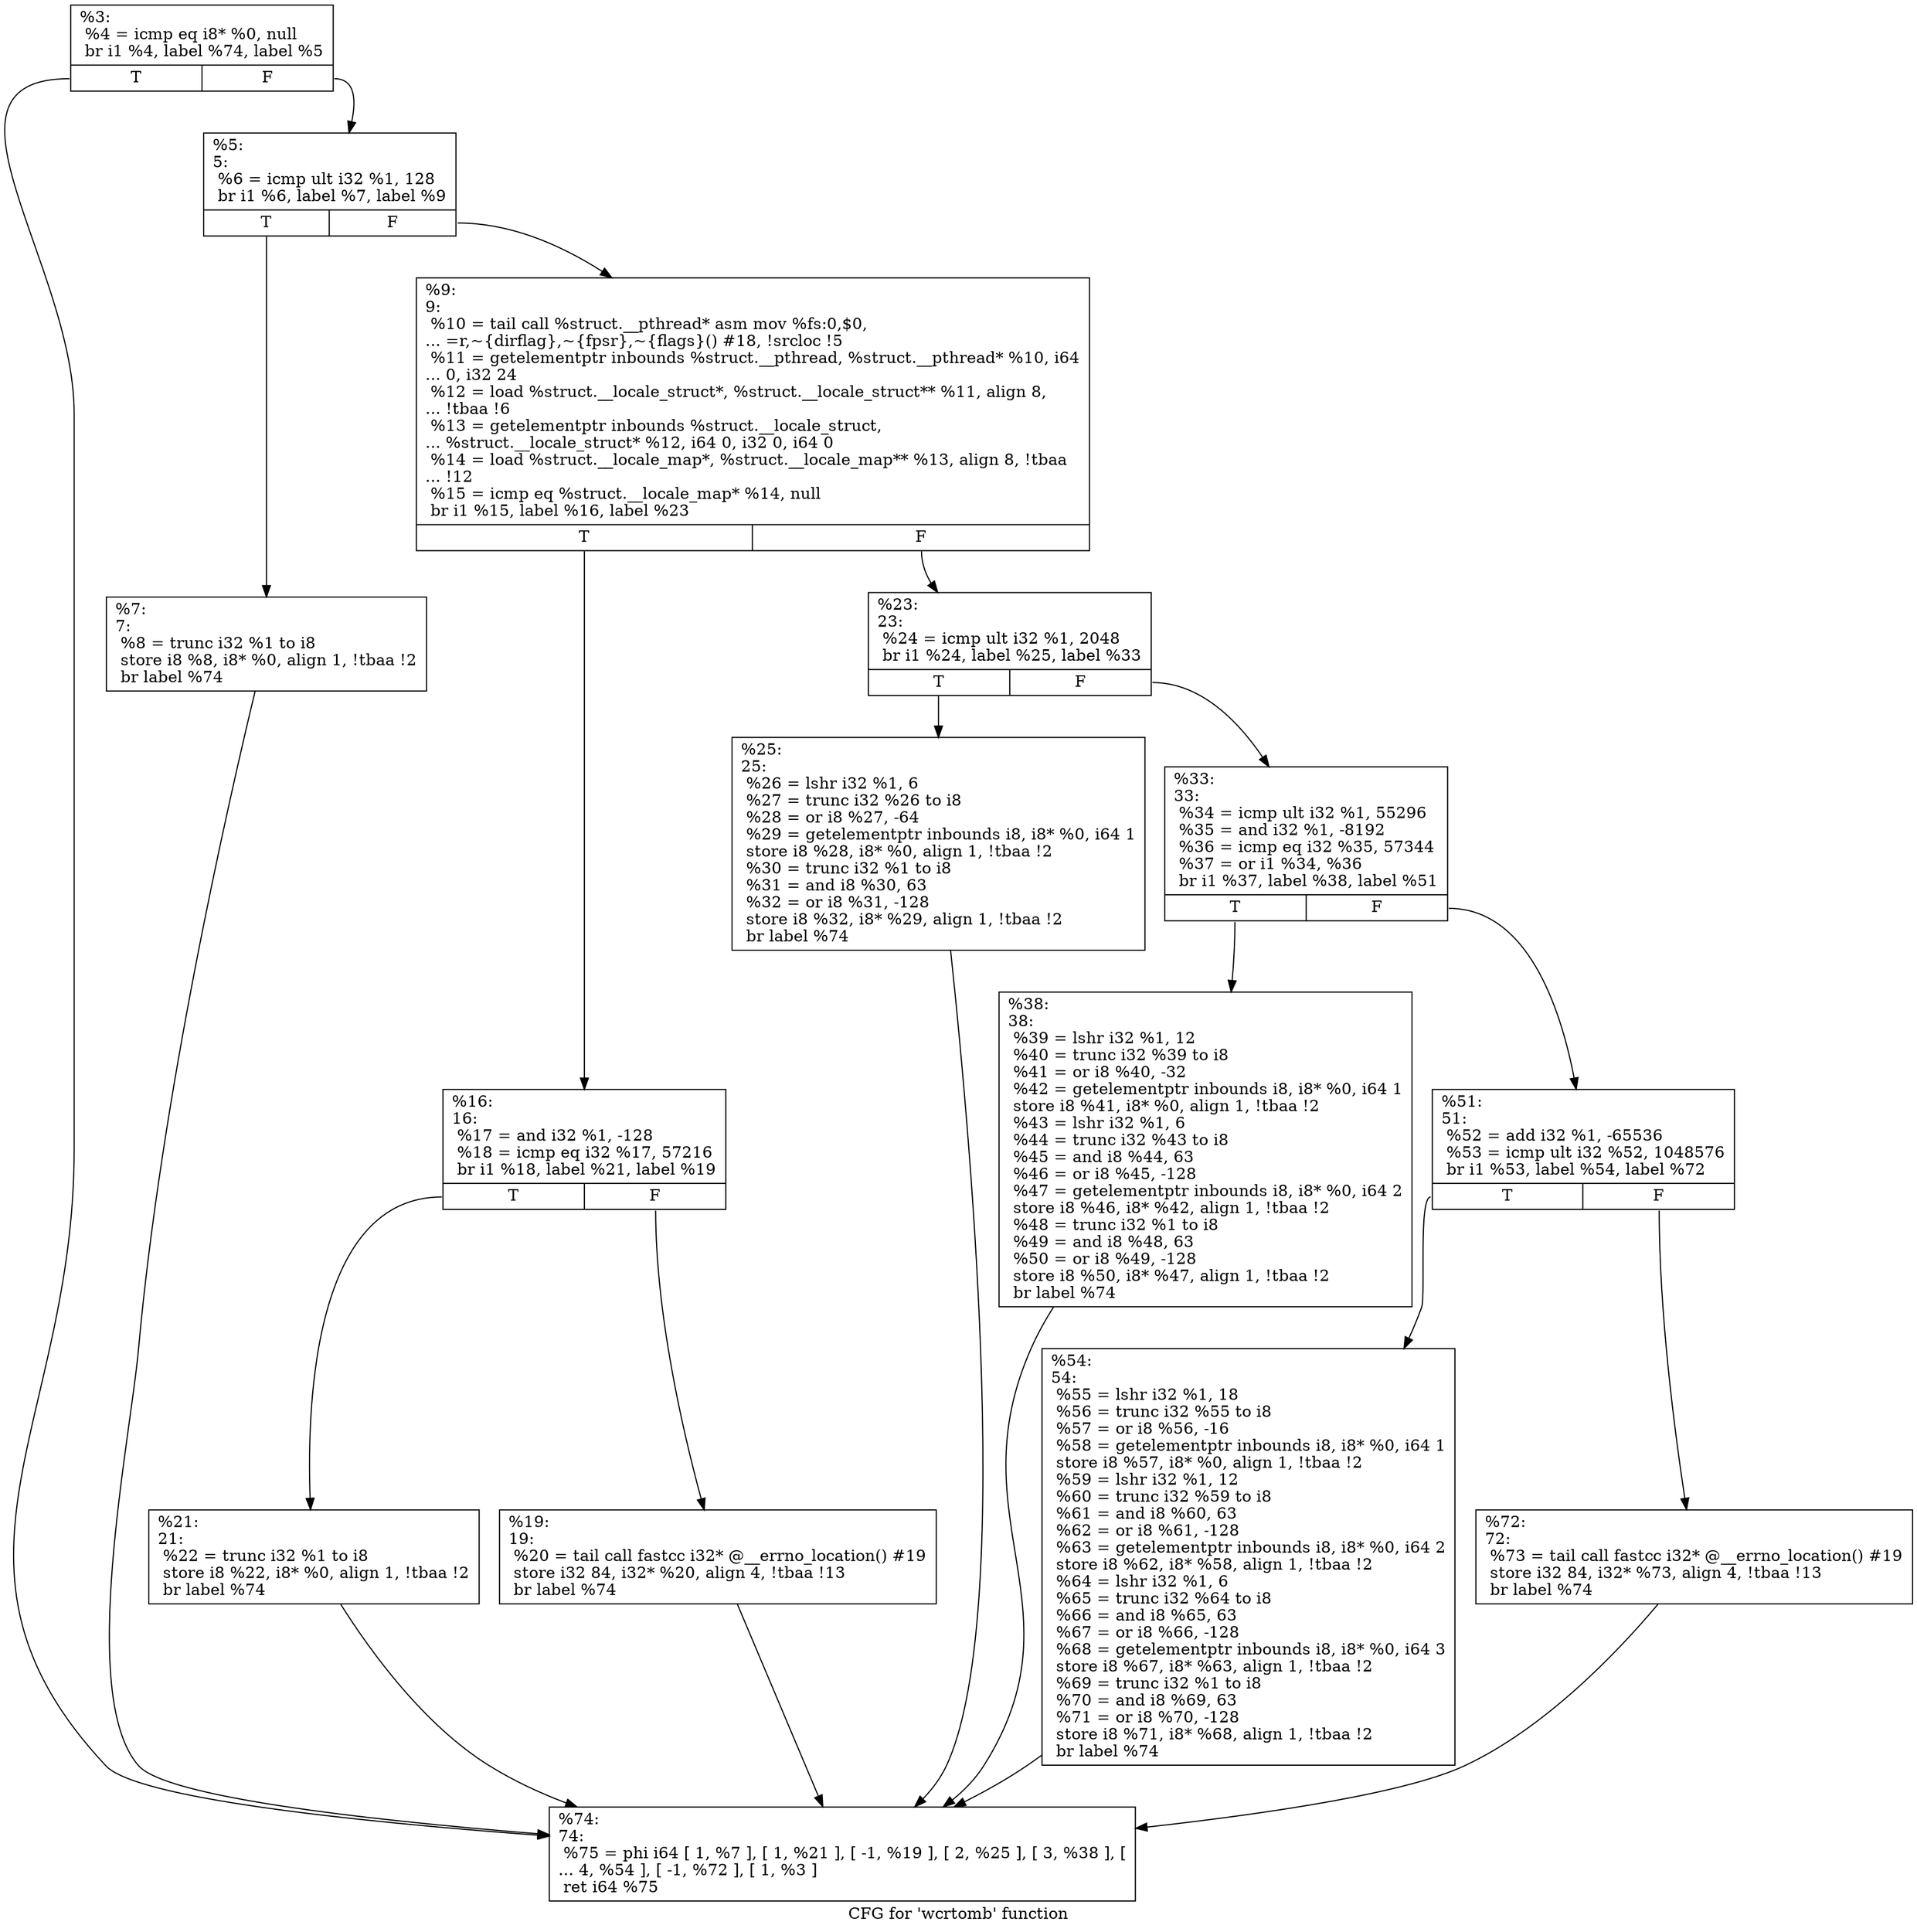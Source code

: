 digraph "CFG for 'wcrtomb' function" {
	label="CFG for 'wcrtomb' function";

	Node0x20717c0 [shape=record,label="{%3:\l  %4 = icmp eq i8* %0, null\l  br i1 %4, label %74, label %5\l|{<s0>T|<s1>F}}"];
	Node0x20717c0:s0 -> Node0x2071d20;
	Node0x20717c0:s1 -> Node0x2071910;
	Node0x2071910 [shape=record,label="{%5:\l5:                                                \l  %6 = icmp ult i32 %1, 128\l  br i1 %6, label %7, label %9\l|{<s0>T|<s1>F}}"];
	Node0x2071910:s0 -> Node0x2071960;
	Node0x2071910:s1 -> Node0x20719b0;
	Node0x2071960 [shape=record,label="{%7:\l7:                                                \l  %8 = trunc i32 %1 to i8\l  store i8 %8, i8* %0, align 1, !tbaa !2\l  br label %74\l}"];
	Node0x2071960 -> Node0x2071d20;
	Node0x20719b0 [shape=record,label="{%9:\l9:                                                \l  %10 = tail call %struct.__pthread* asm mov %fs:0,$0,\l... =r,~\{dirflag\},~\{fpsr\},~\{flags\}() #18, !srcloc !5\l  %11 = getelementptr inbounds %struct.__pthread, %struct.__pthread* %10, i64\l... 0, i32 24\l  %12 = load %struct.__locale_struct*, %struct.__locale_struct** %11, align 8,\l... !tbaa !6\l  %13 = getelementptr inbounds %struct.__locale_struct,\l... %struct.__locale_struct* %12, i64 0, i32 0, i64 0\l  %14 = load %struct.__locale_map*, %struct.__locale_map** %13, align 8, !tbaa\l... !12\l  %15 = icmp eq %struct.__locale_map* %14, null\l  br i1 %15, label %16, label %23\l|{<s0>T|<s1>F}}"];
	Node0x20719b0:s0 -> Node0x2071a00;
	Node0x20719b0:s1 -> Node0x2071af0;
	Node0x2071a00 [shape=record,label="{%16:\l16:                                               \l  %17 = and i32 %1, -128\l  %18 = icmp eq i32 %17, 57216\l  br i1 %18, label %21, label %19\l|{<s0>T|<s1>F}}"];
	Node0x2071a00:s0 -> Node0x2071aa0;
	Node0x2071a00:s1 -> Node0x2071a50;
	Node0x2071a50 [shape=record,label="{%19:\l19:                                               \l  %20 = tail call fastcc i32* @__errno_location() #19\l  store i32 84, i32* %20, align 4, !tbaa !13\l  br label %74\l}"];
	Node0x2071a50 -> Node0x2071d20;
	Node0x2071aa0 [shape=record,label="{%21:\l21:                                               \l  %22 = trunc i32 %1 to i8\l  store i8 %22, i8* %0, align 1, !tbaa !2\l  br label %74\l}"];
	Node0x2071aa0 -> Node0x2071d20;
	Node0x2071af0 [shape=record,label="{%23:\l23:                                               \l  %24 = icmp ult i32 %1, 2048\l  br i1 %24, label %25, label %33\l|{<s0>T|<s1>F}}"];
	Node0x2071af0:s0 -> Node0x2071b40;
	Node0x2071af0:s1 -> Node0x2071b90;
	Node0x2071b40 [shape=record,label="{%25:\l25:                                               \l  %26 = lshr i32 %1, 6\l  %27 = trunc i32 %26 to i8\l  %28 = or i8 %27, -64\l  %29 = getelementptr inbounds i8, i8* %0, i64 1\l  store i8 %28, i8* %0, align 1, !tbaa !2\l  %30 = trunc i32 %1 to i8\l  %31 = and i8 %30, 63\l  %32 = or i8 %31, -128\l  store i8 %32, i8* %29, align 1, !tbaa !2\l  br label %74\l}"];
	Node0x2071b40 -> Node0x2071d20;
	Node0x2071b90 [shape=record,label="{%33:\l33:                                               \l  %34 = icmp ult i32 %1, 55296\l  %35 = and i32 %1, -8192\l  %36 = icmp eq i32 %35, 57344\l  %37 = or i1 %34, %36\l  br i1 %37, label %38, label %51\l|{<s0>T|<s1>F}}"];
	Node0x2071b90:s0 -> Node0x2071be0;
	Node0x2071b90:s1 -> Node0x2071c30;
	Node0x2071be0 [shape=record,label="{%38:\l38:                                               \l  %39 = lshr i32 %1, 12\l  %40 = trunc i32 %39 to i8\l  %41 = or i8 %40, -32\l  %42 = getelementptr inbounds i8, i8* %0, i64 1\l  store i8 %41, i8* %0, align 1, !tbaa !2\l  %43 = lshr i32 %1, 6\l  %44 = trunc i32 %43 to i8\l  %45 = and i8 %44, 63\l  %46 = or i8 %45, -128\l  %47 = getelementptr inbounds i8, i8* %0, i64 2\l  store i8 %46, i8* %42, align 1, !tbaa !2\l  %48 = trunc i32 %1 to i8\l  %49 = and i8 %48, 63\l  %50 = or i8 %49, -128\l  store i8 %50, i8* %47, align 1, !tbaa !2\l  br label %74\l}"];
	Node0x2071be0 -> Node0x2071d20;
	Node0x2071c30 [shape=record,label="{%51:\l51:                                               \l  %52 = add i32 %1, -65536\l  %53 = icmp ult i32 %52, 1048576\l  br i1 %53, label %54, label %72\l|{<s0>T|<s1>F}}"];
	Node0x2071c30:s0 -> Node0x2071c80;
	Node0x2071c30:s1 -> Node0x2071cd0;
	Node0x2071c80 [shape=record,label="{%54:\l54:                                               \l  %55 = lshr i32 %1, 18\l  %56 = trunc i32 %55 to i8\l  %57 = or i8 %56, -16\l  %58 = getelementptr inbounds i8, i8* %0, i64 1\l  store i8 %57, i8* %0, align 1, !tbaa !2\l  %59 = lshr i32 %1, 12\l  %60 = trunc i32 %59 to i8\l  %61 = and i8 %60, 63\l  %62 = or i8 %61, -128\l  %63 = getelementptr inbounds i8, i8* %0, i64 2\l  store i8 %62, i8* %58, align 1, !tbaa !2\l  %64 = lshr i32 %1, 6\l  %65 = trunc i32 %64 to i8\l  %66 = and i8 %65, 63\l  %67 = or i8 %66, -128\l  %68 = getelementptr inbounds i8, i8* %0, i64 3\l  store i8 %67, i8* %63, align 1, !tbaa !2\l  %69 = trunc i32 %1 to i8\l  %70 = and i8 %69, 63\l  %71 = or i8 %70, -128\l  store i8 %71, i8* %68, align 1, !tbaa !2\l  br label %74\l}"];
	Node0x2071c80 -> Node0x2071d20;
	Node0x2071cd0 [shape=record,label="{%72:\l72:                                               \l  %73 = tail call fastcc i32* @__errno_location() #19\l  store i32 84, i32* %73, align 4, !tbaa !13\l  br label %74\l}"];
	Node0x2071cd0 -> Node0x2071d20;
	Node0x2071d20 [shape=record,label="{%74:\l74:                                               \l  %75 = phi i64 [ 1, %7 ], [ 1, %21 ], [ -1, %19 ], [ 2, %25 ], [ 3, %38 ], [\l... 4, %54 ], [ -1, %72 ], [ 1, %3 ]\l  ret i64 %75\l}"];
}
